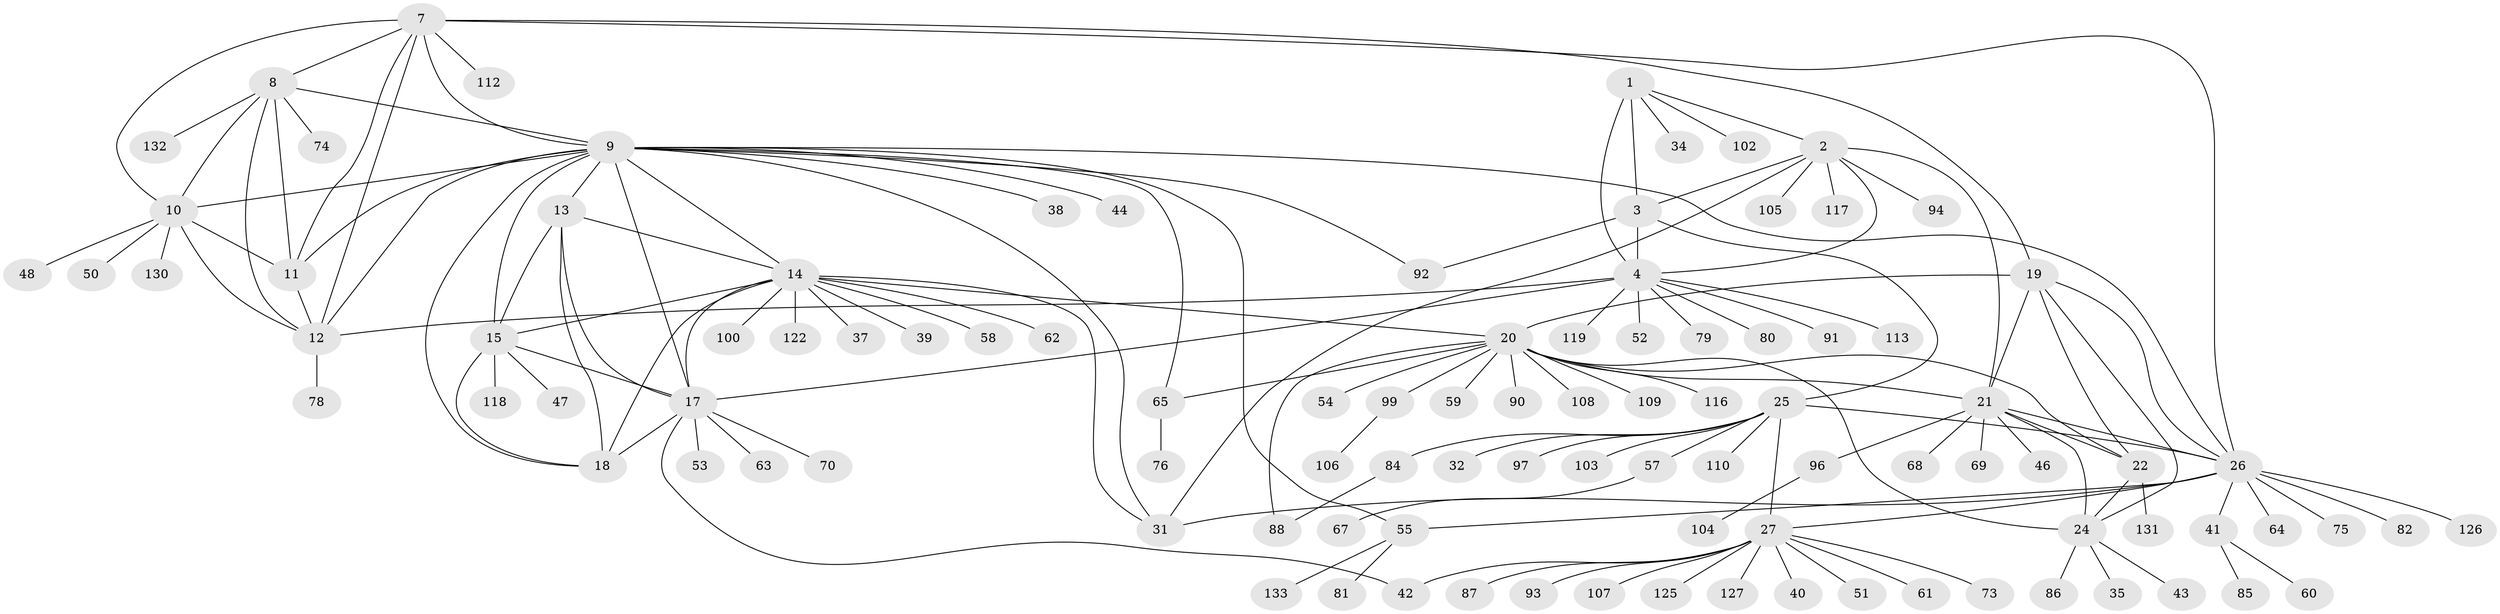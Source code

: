 // original degree distribution, {5: 0.022556390977443608, 10: 0.03759398496240601, 8: 0.015037593984962405, 6: 0.022556390977443608, 7: 0.06015037593984962, 12: 0.022556390977443608, 9: 0.022556390977443608, 14: 0.007518796992481203, 13: 0.007518796992481203, 15: 0.007518796992481203, 4: 0.007518796992481203, 1: 0.6015037593984962, 2: 0.12030075187969924, 3: 0.045112781954887216}
// Generated by graph-tools (version 1.1) at 2025/42/03/06/25 10:42:14]
// undirected, 103 vertices, 147 edges
graph export_dot {
graph [start="1"]
  node [color=gray90,style=filled];
  1 [super="+5"];
  2 [super="+49"];
  3 [super="+56"];
  4 [super="+6"];
  7 [super="+111"];
  8;
  9 [super="+16"];
  10 [super="+33"];
  11;
  12 [super="+45"];
  13 [super="+72"];
  14 [super="+128"];
  15 [super="+123"];
  17;
  18;
  19 [super="+36"];
  20 [super="+23"];
  21 [super="+124"];
  22 [super="+83"];
  24 [super="+114"];
  25 [super="+28"];
  26 [super="+30"];
  27 [super="+29"];
  31 [super="+66"];
  32;
  34;
  35;
  37;
  38;
  39 [super="+101"];
  40;
  41;
  42;
  43;
  44;
  46;
  47;
  48 [super="+98"];
  50;
  51;
  52 [super="+121"];
  53;
  54;
  55 [super="+71"];
  57;
  58;
  59 [super="+77"];
  60;
  61 [super="+95"];
  62;
  63;
  64;
  65;
  67;
  68;
  69;
  70 [super="+129"];
  73;
  74;
  75;
  76;
  78;
  79;
  80;
  81;
  82;
  84 [super="+89"];
  85;
  86;
  87 [super="+115"];
  88;
  90;
  91;
  92 [super="+120"];
  93;
  94;
  96;
  97;
  99;
  100;
  102;
  103;
  104;
  105;
  106;
  107;
  108;
  109;
  110;
  112;
  113;
  116;
  117;
  118;
  119;
  122;
  125;
  126;
  127;
  130;
  131;
  132;
  133;
  1 -- 2 [weight=2];
  1 -- 3 [weight=2];
  1 -- 4 [weight=4];
  1 -- 34;
  1 -- 102;
  2 -- 3;
  2 -- 4 [weight=2];
  2 -- 21;
  2 -- 94;
  2 -- 105;
  2 -- 117;
  2 -- 31;
  3 -- 4 [weight=2];
  3 -- 25;
  3 -- 92;
  4 -- 52;
  4 -- 12;
  4 -- 79;
  4 -- 80;
  4 -- 17;
  4 -- 113;
  4 -- 119;
  4 -- 91;
  7 -- 8;
  7 -- 9;
  7 -- 10;
  7 -- 11;
  7 -- 12;
  7 -- 19;
  7 -- 112;
  7 -- 26;
  8 -- 9;
  8 -- 10;
  8 -- 11;
  8 -- 12;
  8 -- 74;
  8 -- 132;
  9 -- 10;
  9 -- 11;
  9 -- 12;
  9 -- 31;
  9 -- 65;
  9 -- 38;
  9 -- 44;
  9 -- 13;
  9 -- 14;
  9 -- 15;
  9 -- 17;
  9 -- 18;
  9 -- 55;
  9 -- 26;
  9 -- 92;
  10 -- 11;
  10 -- 12;
  10 -- 48;
  10 -- 50;
  10 -- 130;
  11 -- 12;
  12 -- 78;
  13 -- 14;
  13 -- 15;
  13 -- 17;
  13 -- 18;
  14 -- 15;
  14 -- 17;
  14 -- 18;
  14 -- 37;
  14 -- 39;
  14 -- 58;
  14 -- 62;
  14 -- 100;
  14 -- 122;
  14 -- 20;
  14 -- 31;
  15 -- 17;
  15 -- 18;
  15 -- 47;
  15 -- 118;
  17 -- 18;
  17 -- 42;
  17 -- 53;
  17 -- 63;
  17 -- 70;
  19 -- 20 [weight=2];
  19 -- 21;
  19 -- 22;
  19 -- 24;
  19 -- 26;
  20 -- 21 [weight=2];
  20 -- 22 [weight=2];
  20 -- 24 [weight=2];
  20 -- 59;
  20 -- 65;
  20 -- 90;
  20 -- 99;
  20 -- 108;
  20 -- 109;
  20 -- 116;
  20 -- 54;
  20 -- 88;
  21 -- 22;
  21 -- 24;
  21 -- 46;
  21 -- 68;
  21 -- 69;
  21 -- 96;
  21 -- 26;
  22 -- 24;
  22 -- 131;
  24 -- 35;
  24 -- 43;
  24 -- 86;
  25 -- 26 [weight=4];
  25 -- 27 [weight=4];
  25 -- 57;
  25 -- 97;
  25 -- 103;
  25 -- 110;
  25 -- 32;
  25 -- 84;
  26 -- 27 [weight=4];
  26 -- 75;
  26 -- 64;
  26 -- 41;
  26 -- 82;
  26 -- 126;
  26 -- 31;
  26 -- 55;
  27 -- 51;
  27 -- 93;
  27 -- 40;
  27 -- 73;
  27 -- 42;
  27 -- 107;
  27 -- 61;
  27 -- 87;
  27 -- 125;
  27 -- 127;
  41 -- 60;
  41 -- 85;
  55 -- 81;
  55 -- 133;
  57 -- 67;
  65 -- 76;
  84 -- 88;
  96 -- 104;
  99 -- 106;
}
